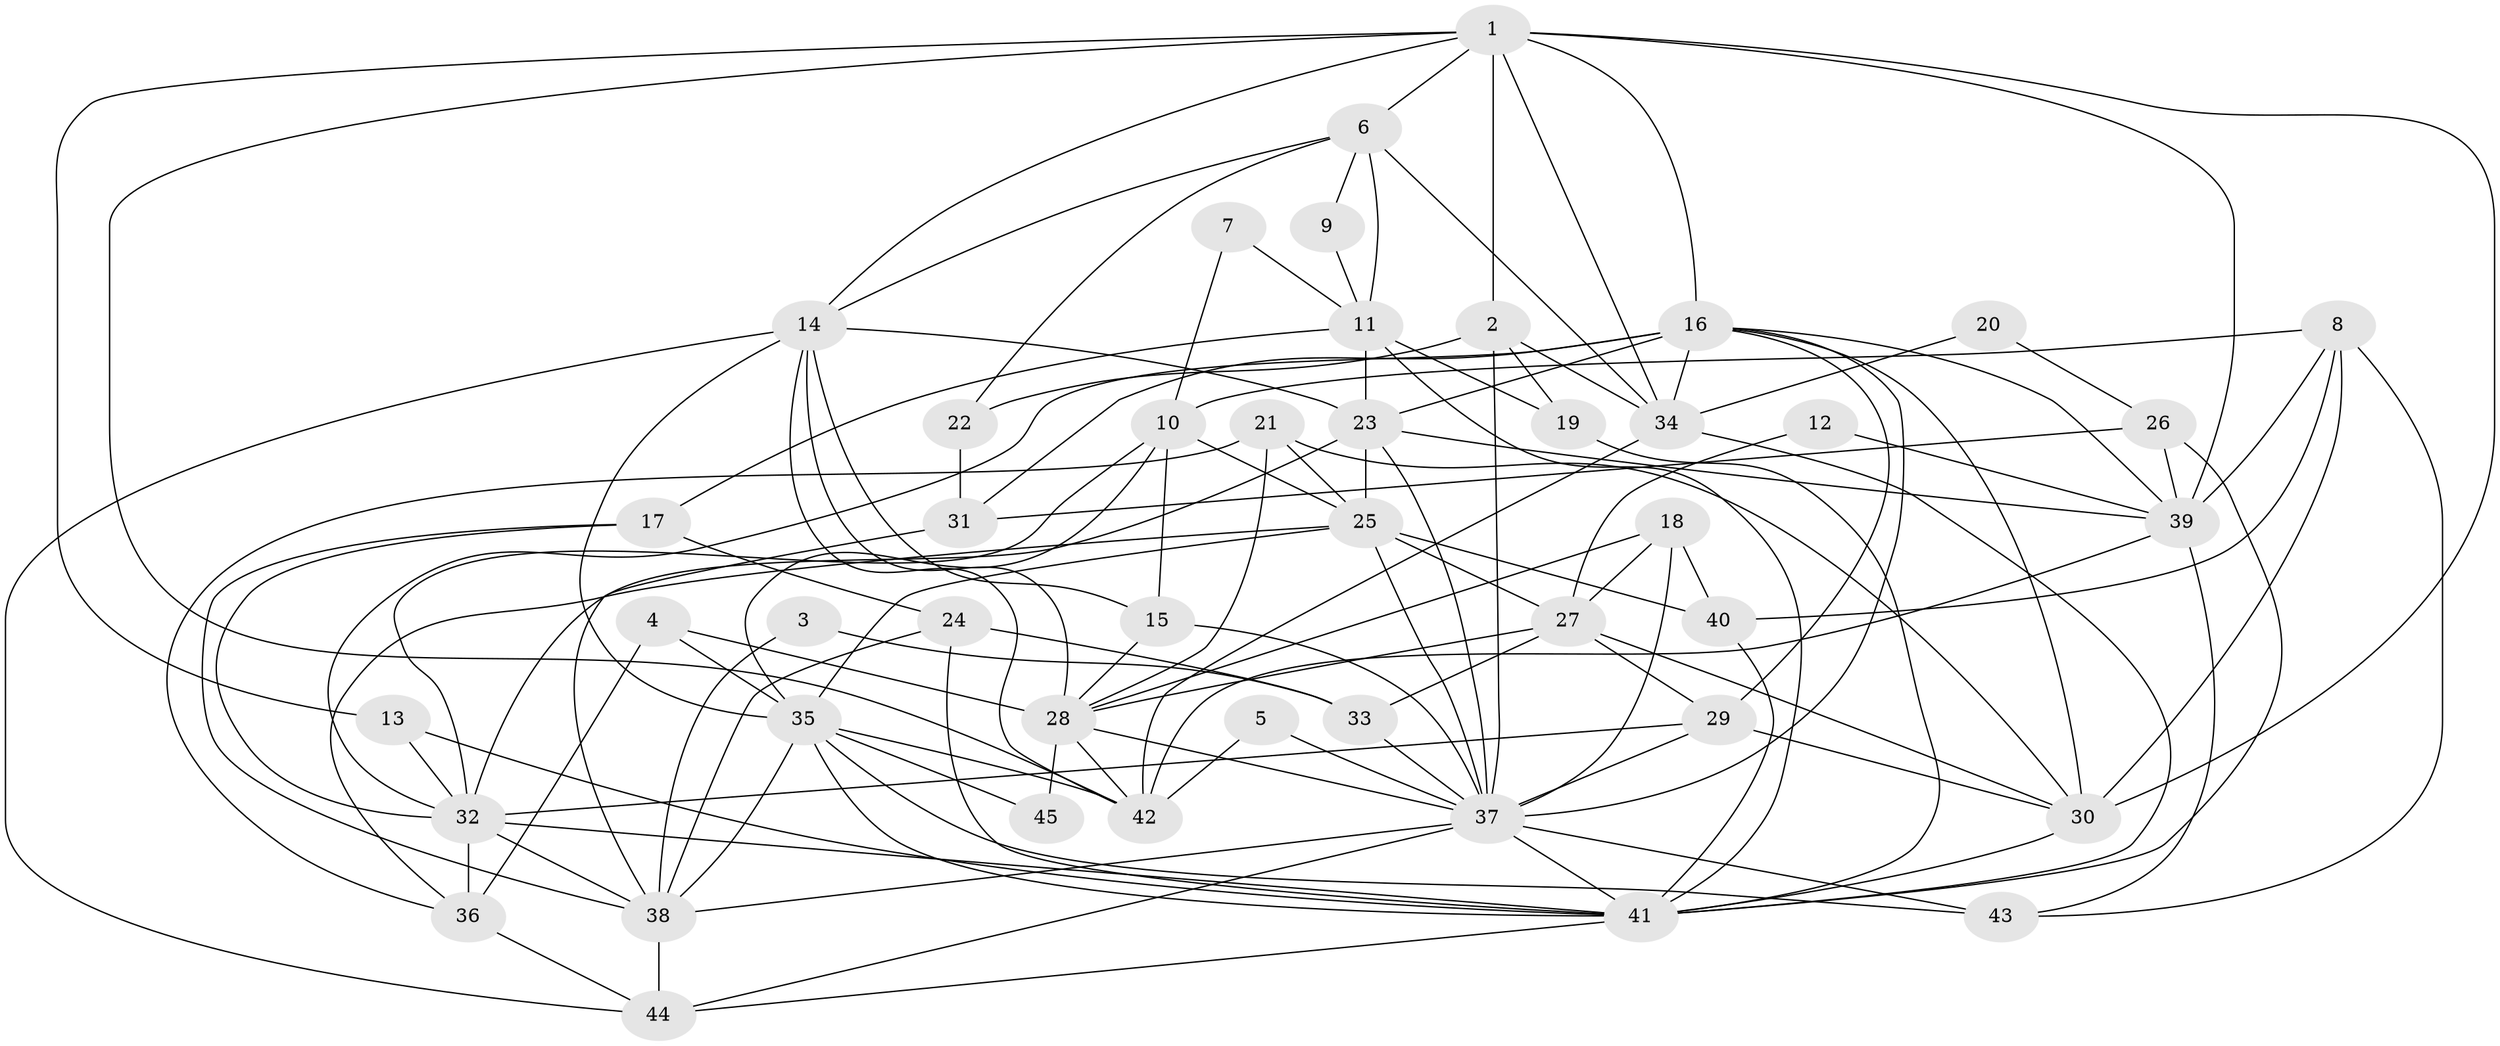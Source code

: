 // original degree distribution, {4: 0.24444444444444444, 2: 0.15555555555555556, 7: 0.05555555555555555, 5: 0.16666666666666666, 6: 0.07777777777777778, 3: 0.2777777777777778, 9: 0.011111111111111112, 8: 0.011111111111111112}
// Generated by graph-tools (version 1.1) at 2025/50/03/09/25 03:50:05]
// undirected, 45 vertices, 124 edges
graph export_dot {
graph [start="1"]
  node [color=gray90,style=filled];
  1;
  2;
  3;
  4;
  5;
  6;
  7;
  8;
  9;
  10;
  11;
  12;
  13;
  14;
  15;
  16;
  17;
  18;
  19;
  20;
  21;
  22;
  23;
  24;
  25;
  26;
  27;
  28;
  29;
  30;
  31;
  32;
  33;
  34;
  35;
  36;
  37;
  38;
  39;
  40;
  41;
  42;
  43;
  44;
  45;
  1 -- 2 [weight=1.0];
  1 -- 6 [weight=1.0];
  1 -- 13 [weight=1.0];
  1 -- 14 [weight=1.0];
  1 -- 16 [weight=1.0];
  1 -- 30 [weight=1.0];
  1 -- 34 [weight=1.0];
  1 -- 39 [weight=1.0];
  1 -- 42 [weight=1.0];
  2 -- 19 [weight=1.0];
  2 -- 22 [weight=1.0];
  2 -- 34 [weight=1.0];
  2 -- 37 [weight=1.0];
  3 -- 33 [weight=1.0];
  3 -- 38 [weight=1.0];
  4 -- 28 [weight=1.0];
  4 -- 35 [weight=1.0];
  4 -- 36 [weight=1.0];
  5 -- 37 [weight=1.0];
  5 -- 42 [weight=1.0];
  6 -- 9 [weight=1.0];
  6 -- 11 [weight=1.0];
  6 -- 14 [weight=1.0];
  6 -- 22 [weight=1.0];
  6 -- 34 [weight=1.0];
  7 -- 10 [weight=1.0];
  7 -- 11 [weight=1.0];
  8 -- 10 [weight=1.0];
  8 -- 30 [weight=1.0];
  8 -- 39 [weight=1.0];
  8 -- 40 [weight=1.0];
  8 -- 43 [weight=1.0];
  9 -- 11 [weight=1.0];
  10 -- 15 [weight=1.0];
  10 -- 25 [weight=1.0];
  10 -- 32 [weight=1.0];
  10 -- 35 [weight=1.0];
  11 -- 17 [weight=1.0];
  11 -- 19 [weight=1.0];
  11 -- 23 [weight=1.0];
  11 -- 41 [weight=1.0];
  12 -- 27 [weight=1.0];
  12 -- 39 [weight=1.0];
  13 -- 32 [weight=1.0];
  13 -- 41 [weight=1.0];
  14 -- 15 [weight=1.0];
  14 -- 23 [weight=1.0];
  14 -- 28 [weight=1.0];
  14 -- 35 [weight=1.0];
  14 -- 42 [weight=1.0];
  14 -- 44 [weight=1.0];
  15 -- 28 [weight=1.0];
  15 -- 37 [weight=1.0];
  16 -- 23 [weight=1.0];
  16 -- 29 [weight=1.0];
  16 -- 30 [weight=1.0];
  16 -- 31 [weight=1.0];
  16 -- 32 [weight=1.0];
  16 -- 34 [weight=1.0];
  16 -- 37 [weight=1.0];
  16 -- 39 [weight=1.0];
  17 -- 24 [weight=1.0];
  17 -- 32 [weight=1.0];
  17 -- 38 [weight=1.0];
  18 -- 27 [weight=1.0];
  18 -- 28 [weight=1.0];
  18 -- 37 [weight=1.0];
  18 -- 40 [weight=1.0];
  19 -- 41 [weight=1.0];
  20 -- 26 [weight=1.0];
  20 -- 34 [weight=1.0];
  21 -- 25 [weight=1.0];
  21 -- 28 [weight=1.0];
  21 -- 30 [weight=1.0];
  21 -- 36 [weight=1.0];
  22 -- 31 [weight=1.0];
  23 -- 25 [weight=1.0];
  23 -- 32 [weight=1.0];
  23 -- 37 [weight=1.0];
  23 -- 39 [weight=1.0];
  24 -- 33 [weight=1.0];
  24 -- 38 [weight=1.0];
  24 -- 41 [weight=1.0];
  25 -- 27 [weight=1.0];
  25 -- 35 [weight=1.0];
  25 -- 36 [weight=1.0];
  25 -- 37 [weight=1.0];
  25 -- 40 [weight=2.0];
  26 -- 31 [weight=1.0];
  26 -- 39 [weight=1.0];
  26 -- 41 [weight=1.0];
  27 -- 28 [weight=1.0];
  27 -- 29 [weight=1.0];
  27 -- 30 [weight=1.0];
  27 -- 33 [weight=1.0];
  28 -- 37 [weight=1.0];
  28 -- 42 [weight=1.0];
  28 -- 45 [weight=2.0];
  29 -- 30 [weight=1.0];
  29 -- 32 [weight=1.0];
  29 -- 37 [weight=1.0];
  30 -- 41 [weight=1.0];
  31 -- 38 [weight=1.0];
  32 -- 36 [weight=1.0];
  32 -- 38 [weight=1.0];
  32 -- 41 [weight=1.0];
  33 -- 37 [weight=2.0];
  34 -- 41 [weight=1.0];
  34 -- 42 [weight=1.0];
  35 -- 38 [weight=1.0];
  35 -- 41 [weight=1.0];
  35 -- 42 [weight=1.0];
  35 -- 43 [weight=1.0];
  35 -- 45 [weight=1.0];
  36 -- 44 [weight=1.0];
  37 -- 38 [weight=1.0];
  37 -- 41 [weight=1.0];
  37 -- 43 [weight=1.0];
  37 -- 44 [weight=1.0];
  38 -- 44 [weight=1.0];
  39 -- 42 [weight=1.0];
  39 -- 43 [weight=1.0];
  40 -- 41 [weight=1.0];
  41 -- 44 [weight=1.0];
}
